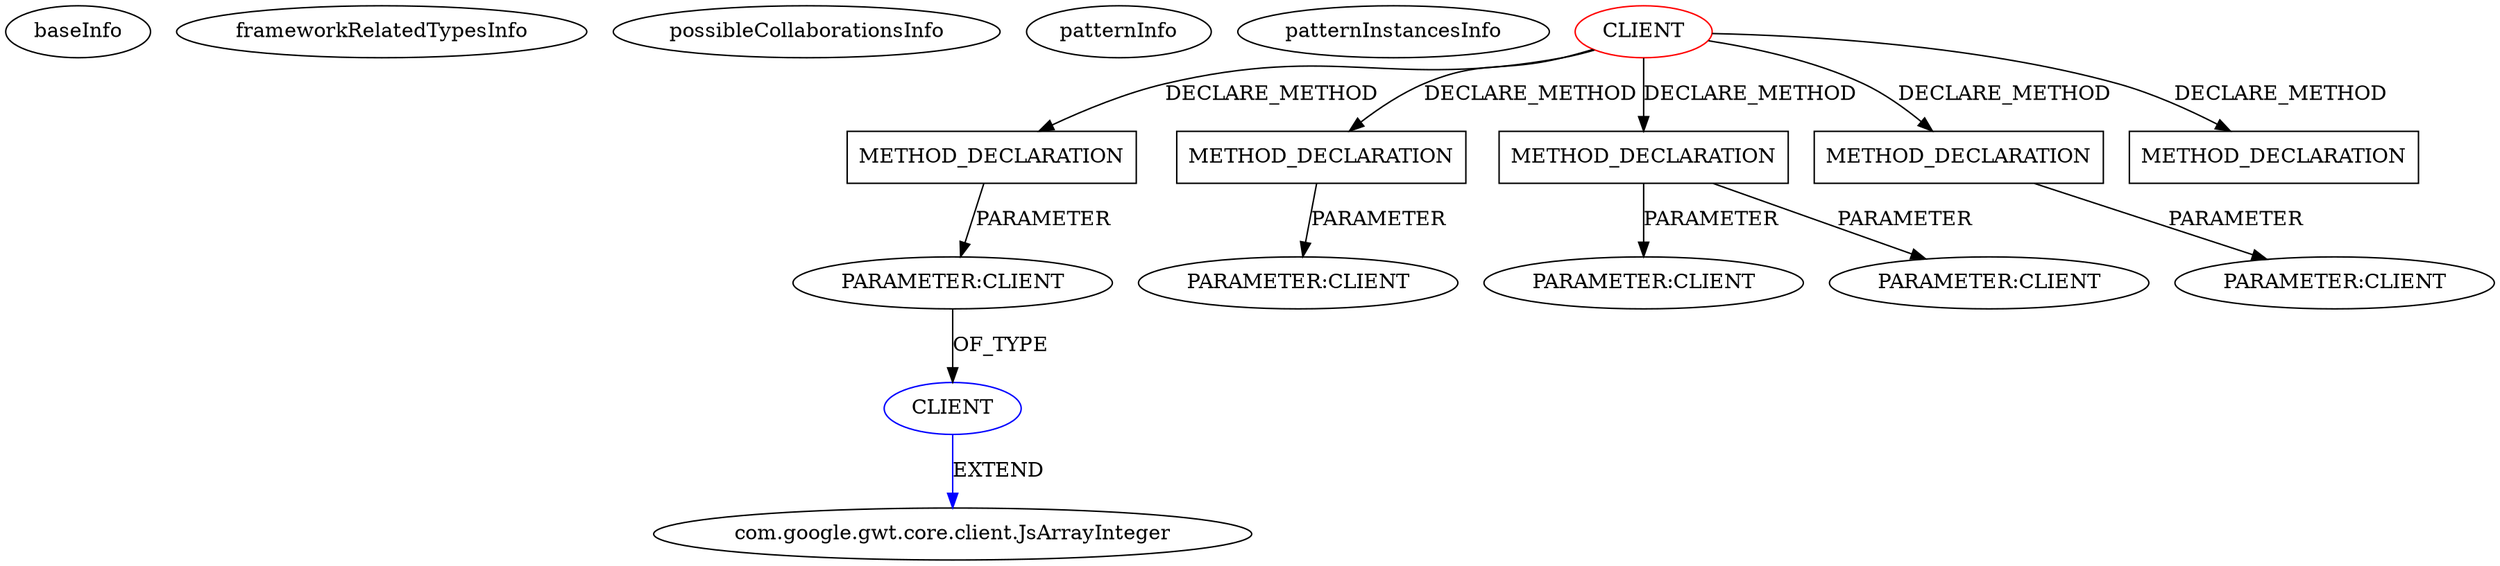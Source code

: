 digraph {
baseInfo[graphId=1067,category="pattern",isAnonymous=false,possibleRelation=false]
frameworkRelatedTypesInfo[]
possibleCollaborationsInfo[]
patternInfo[frequency=2.0,patternRootClient=0]
patternInstancesInfo[0="brychcy-gwt-jquery~/brychcy-gwt-jquery/gwt-jquery-master/src/com/xedge/jquery/mobile/client/JQueryMobile.java~JQueryMobile~940",1="brychcy-gwt-jquery~/brychcy-gwt-jquery/gwt-jquery-master/src/com/xedge/jquery/ui/client/model/TabsOptions.java~TabsOptions~986"]
18[label="com.google.gwt.core.client.JsArrayInteger",vertexType="FRAMEWORK_CLASS_TYPE",isFrameworkType=false]
17[label="CLIENT",vertexType="REFERENCE_CLIENT_CLASS_DECLARATION",isFrameworkType=false,color=blue]
16[label="PARAMETER:CLIENT",vertexType="PARAMETER_DECLARATION",isFrameworkType=false]
15[label="METHOD_DECLARATION",vertexType="CLIENT_METHOD_DECLARATION",isFrameworkType=false,shape=box]
0[label="CLIENT",vertexType="ROOT_CLIENT_CLASS_DECLARATION",isFrameworkType=false,color=red]
35[label="METHOD_DECLARATION",vertexType="CLIENT_METHOD_DECLARATION",isFrameworkType=false,shape=box]
36[label="PARAMETER:CLIENT",vertexType="PARAMETER_DECLARATION",isFrameworkType=false]
25[label="METHOD_DECLARATION",vertexType="CLIENT_METHOD_DECLARATION",isFrameworkType=false,shape=box]
26[label="PARAMETER:CLIENT",vertexType="PARAMETER_DECLARATION",isFrameworkType=false]
10[label="METHOD_DECLARATION",vertexType="CLIENT_METHOD_DECLARATION",isFrameworkType=false,shape=box]
11[label="PARAMETER:CLIENT",vertexType="PARAMETER_DECLARATION",isFrameworkType=false]
28[label="PARAMETER:CLIENT",vertexType="PARAMETER_DECLARATION",isFrameworkType=false]
4[label="METHOD_DECLARATION",vertexType="CLIENT_METHOD_DECLARATION",isFrameworkType=false,shape=box]
10->11[label="PARAMETER"]
0->15[label="DECLARE_METHOD"]
25->28[label="PARAMETER"]
0->25[label="DECLARE_METHOD"]
0->35[label="DECLARE_METHOD"]
17->18[label="EXTEND",color=blue]
0->4[label="DECLARE_METHOD"]
35->36[label="PARAMETER"]
25->26[label="PARAMETER"]
16->17[label="OF_TYPE"]
15->16[label="PARAMETER"]
0->10[label="DECLARE_METHOD"]
}
